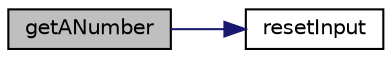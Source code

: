 digraph G
{
  edge [fontname="Helvetica",fontsize="10",labelfontname="Helvetica",labelfontsize="10"];
  node [fontname="Helvetica",fontsize="10",shape=record];
  rankdir=LR;
  Node1 [label="getANumber",height=0.2,width=0.4,color="black", fillcolor="grey75", style="filled" fontcolor="black"];
  Node1 -> Node2 [color="midnightblue",fontsize="10",style="solid",fontname="Helvetica"];
  Node2 [label="resetInput",height=0.2,width=0.4,color="black", fillcolor="white", style="filled",URL="$bkEnd_8cpp.html#abec3fc00feaa7527678f9768c30c3fe1"];
}
